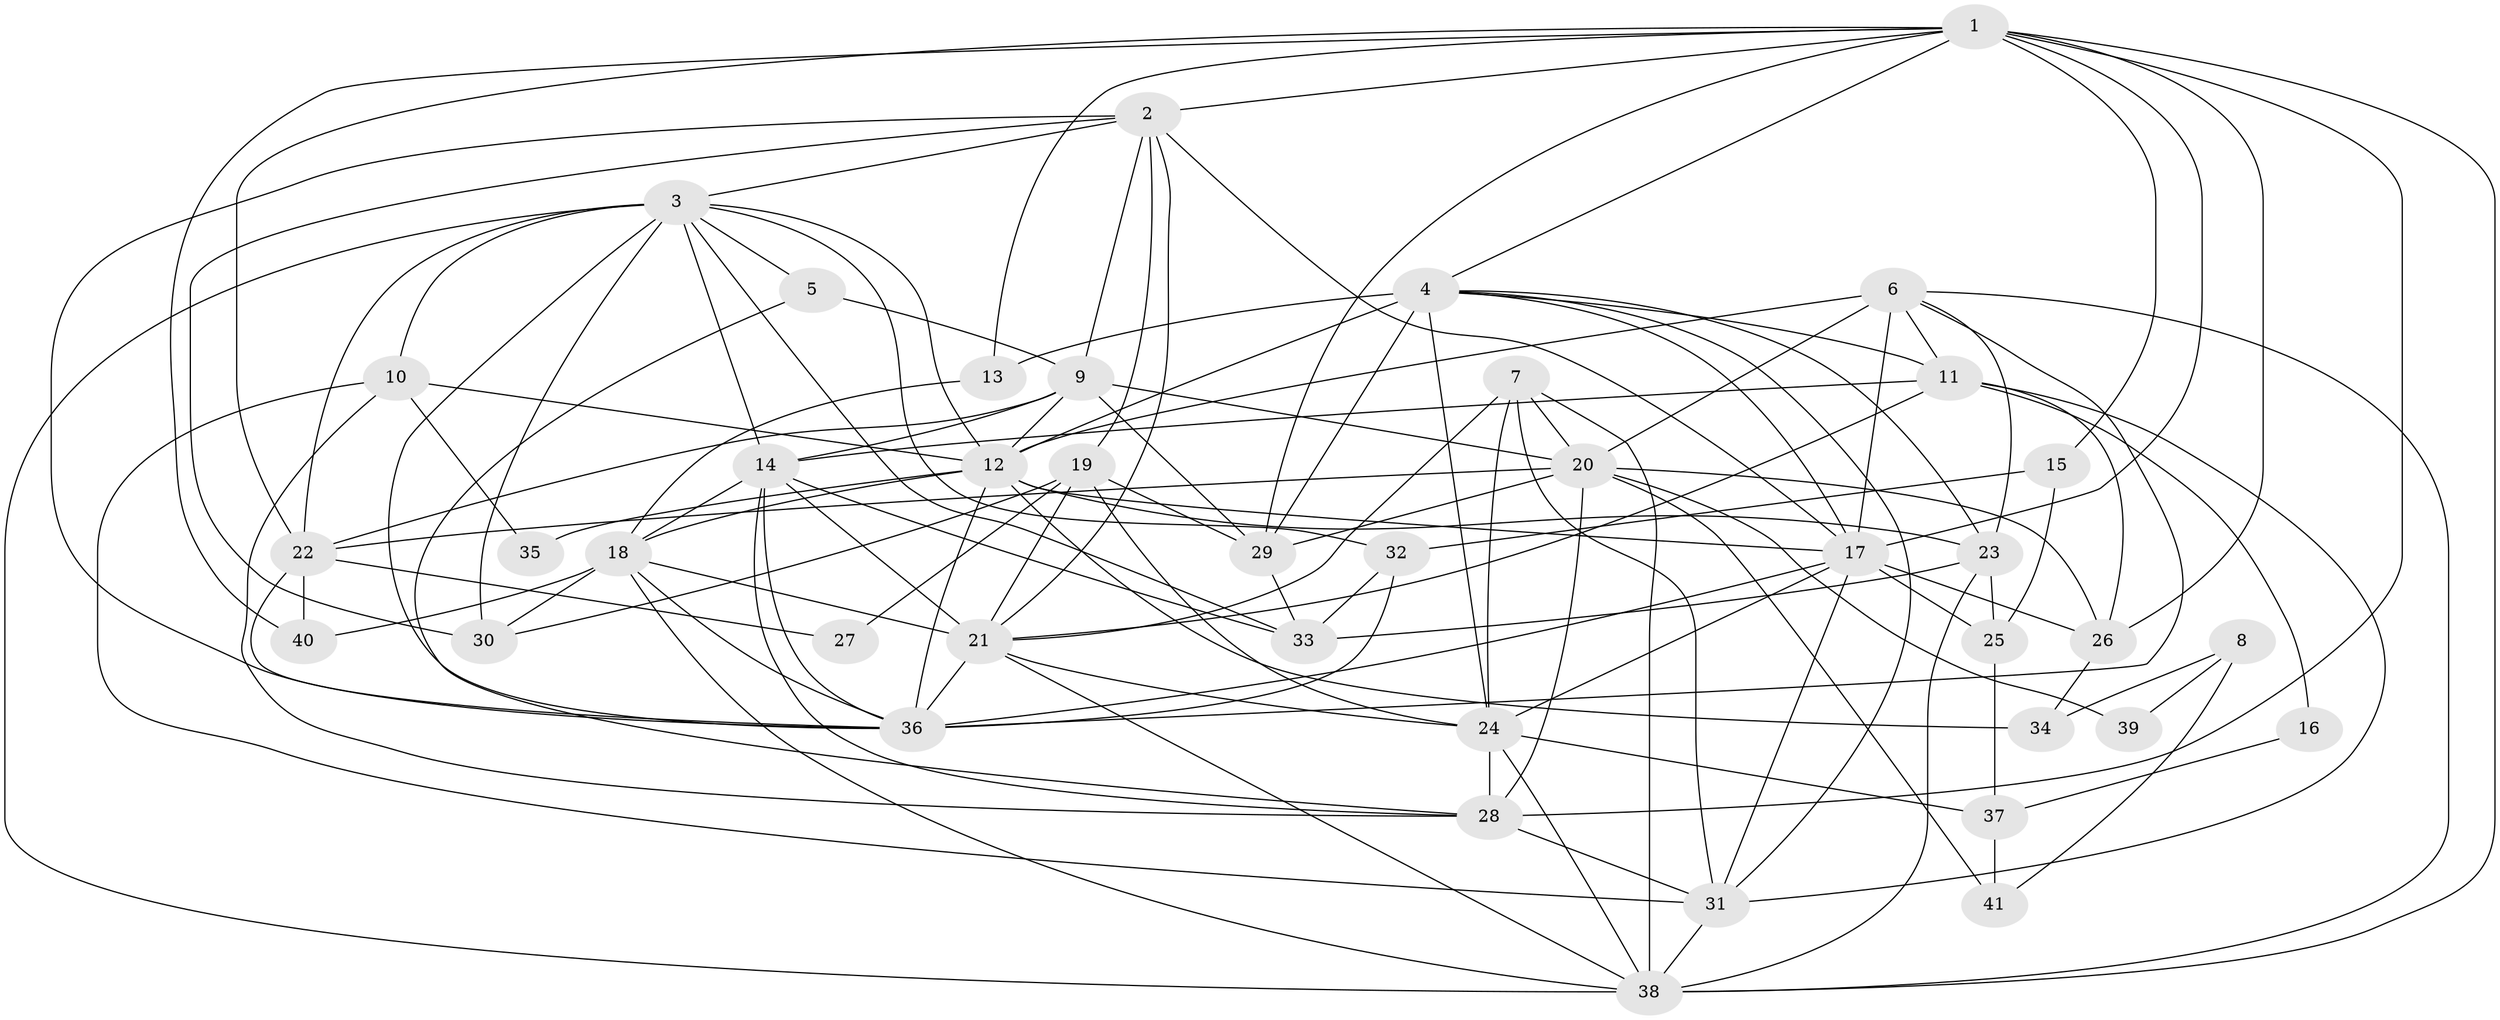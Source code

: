 // original degree distribution, {7: 0.058823529411764705, 3: 0.29411764705882354, 5: 0.17647058823529413, 4: 0.3235294117647059, 2: 0.08823529411764706, 6: 0.058823529411764705}
// Generated by graph-tools (version 1.1) at 2025/50/03/04/25 22:50:56]
// undirected, 41 vertices, 123 edges
graph export_dot {
  node [color=gray90,style=filled];
  1;
  2;
  3;
  4;
  5;
  6;
  7;
  8;
  9;
  10;
  11;
  12;
  13;
  14;
  15;
  16;
  17;
  18;
  19;
  20;
  21;
  22;
  23;
  24;
  25;
  26;
  27;
  28;
  29;
  30;
  31;
  32;
  33;
  34;
  35;
  36;
  37;
  38;
  39;
  40;
  41;
  1 -- 2 [weight=2.0];
  1 -- 4 [weight=1.0];
  1 -- 13 [weight=1.0];
  1 -- 15 [weight=1.0];
  1 -- 17 [weight=3.0];
  1 -- 22 [weight=1.0];
  1 -- 26 [weight=1.0];
  1 -- 28 [weight=1.0];
  1 -- 29 [weight=1.0];
  1 -- 38 [weight=1.0];
  1 -- 40 [weight=1.0];
  2 -- 3 [weight=1.0];
  2 -- 9 [weight=1.0];
  2 -- 17 [weight=1.0];
  2 -- 19 [weight=1.0];
  2 -- 21 [weight=1.0];
  2 -- 30 [weight=1.0];
  2 -- 36 [weight=1.0];
  3 -- 5 [weight=1.0];
  3 -- 10 [weight=1.0];
  3 -- 12 [weight=1.0];
  3 -- 14 [weight=1.0];
  3 -- 22 [weight=1.0];
  3 -- 30 [weight=1.0];
  3 -- 32 [weight=2.0];
  3 -- 33 [weight=1.0];
  3 -- 36 [weight=1.0];
  3 -- 38 [weight=1.0];
  4 -- 11 [weight=1.0];
  4 -- 12 [weight=3.0];
  4 -- 13 [weight=2.0];
  4 -- 17 [weight=1.0];
  4 -- 23 [weight=2.0];
  4 -- 24 [weight=1.0];
  4 -- 29 [weight=1.0];
  4 -- 31 [weight=1.0];
  5 -- 9 [weight=1.0];
  5 -- 28 [weight=1.0];
  6 -- 11 [weight=1.0];
  6 -- 12 [weight=1.0];
  6 -- 17 [weight=2.0];
  6 -- 20 [weight=1.0];
  6 -- 23 [weight=1.0];
  6 -- 36 [weight=1.0];
  6 -- 38 [weight=1.0];
  7 -- 20 [weight=1.0];
  7 -- 21 [weight=1.0];
  7 -- 24 [weight=1.0];
  7 -- 31 [weight=1.0];
  7 -- 38 [weight=1.0];
  8 -- 34 [weight=1.0];
  8 -- 39 [weight=1.0];
  8 -- 41 [weight=1.0];
  9 -- 12 [weight=1.0];
  9 -- 14 [weight=1.0];
  9 -- 20 [weight=1.0];
  9 -- 22 [weight=1.0];
  9 -- 29 [weight=1.0];
  10 -- 12 [weight=1.0];
  10 -- 28 [weight=1.0];
  10 -- 31 [weight=1.0];
  10 -- 35 [weight=1.0];
  11 -- 14 [weight=1.0];
  11 -- 16 [weight=1.0];
  11 -- 21 [weight=1.0];
  11 -- 26 [weight=1.0];
  11 -- 31 [weight=1.0];
  12 -- 17 [weight=1.0];
  12 -- 18 [weight=3.0];
  12 -- 23 [weight=1.0];
  12 -- 34 [weight=2.0];
  12 -- 35 [weight=1.0];
  12 -- 36 [weight=1.0];
  13 -- 18 [weight=1.0];
  14 -- 18 [weight=1.0];
  14 -- 21 [weight=1.0];
  14 -- 28 [weight=1.0];
  14 -- 33 [weight=1.0];
  14 -- 36 [weight=1.0];
  15 -- 25 [weight=1.0];
  15 -- 32 [weight=1.0];
  16 -- 37 [weight=1.0];
  17 -- 24 [weight=1.0];
  17 -- 25 [weight=2.0];
  17 -- 26 [weight=1.0];
  17 -- 31 [weight=1.0];
  17 -- 36 [weight=1.0];
  18 -- 21 [weight=1.0];
  18 -- 30 [weight=1.0];
  18 -- 36 [weight=2.0];
  18 -- 38 [weight=1.0];
  18 -- 40 [weight=1.0];
  19 -- 21 [weight=1.0];
  19 -- 24 [weight=1.0];
  19 -- 27 [weight=1.0];
  19 -- 29 [weight=1.0];
  19 -- 30 [weight=1.0];
  20 -- 22 [weight=1.0];
  20 -- 26 [weight=1.0];
  20 -- 28 [weight=1.0];
  20 -- 29 [weight=1.0];
  20 -- 39 [weight=1.0];
  20 -- 41 [weight=1.0];
  21 -- 24 [weight=1.0];
  21 -- 36 [weight=3.0];
  21 -- 38 [weight=1.0];
  22 -- 27 [weight=1.0];
  22 -- 36 [weight=1.0];
  22 -- 40 [weight=1.0];
  23 -- 25 [weight=1.0];
  23 -- 33 [weight=1.0];
  23 -- 38 [weight=1.0];
  24 -- 28 [weight=1.0];
  24 -- 37 [weight=1.0];
  24 -- 38 [weight=1.0];
  25 -- 37 [weight=1.0];
  26 -- 34 [weight=1.0];
  28 -- 31 [weight=1.0];
  29 -- 33 [weight=1.0];
  31 -- 38 [weight=1.0];
  32 -- 33 [weight=3.0];
  32 -- 36 [weight=1.0];
  37 -- 41 [weight=1.0];
}
